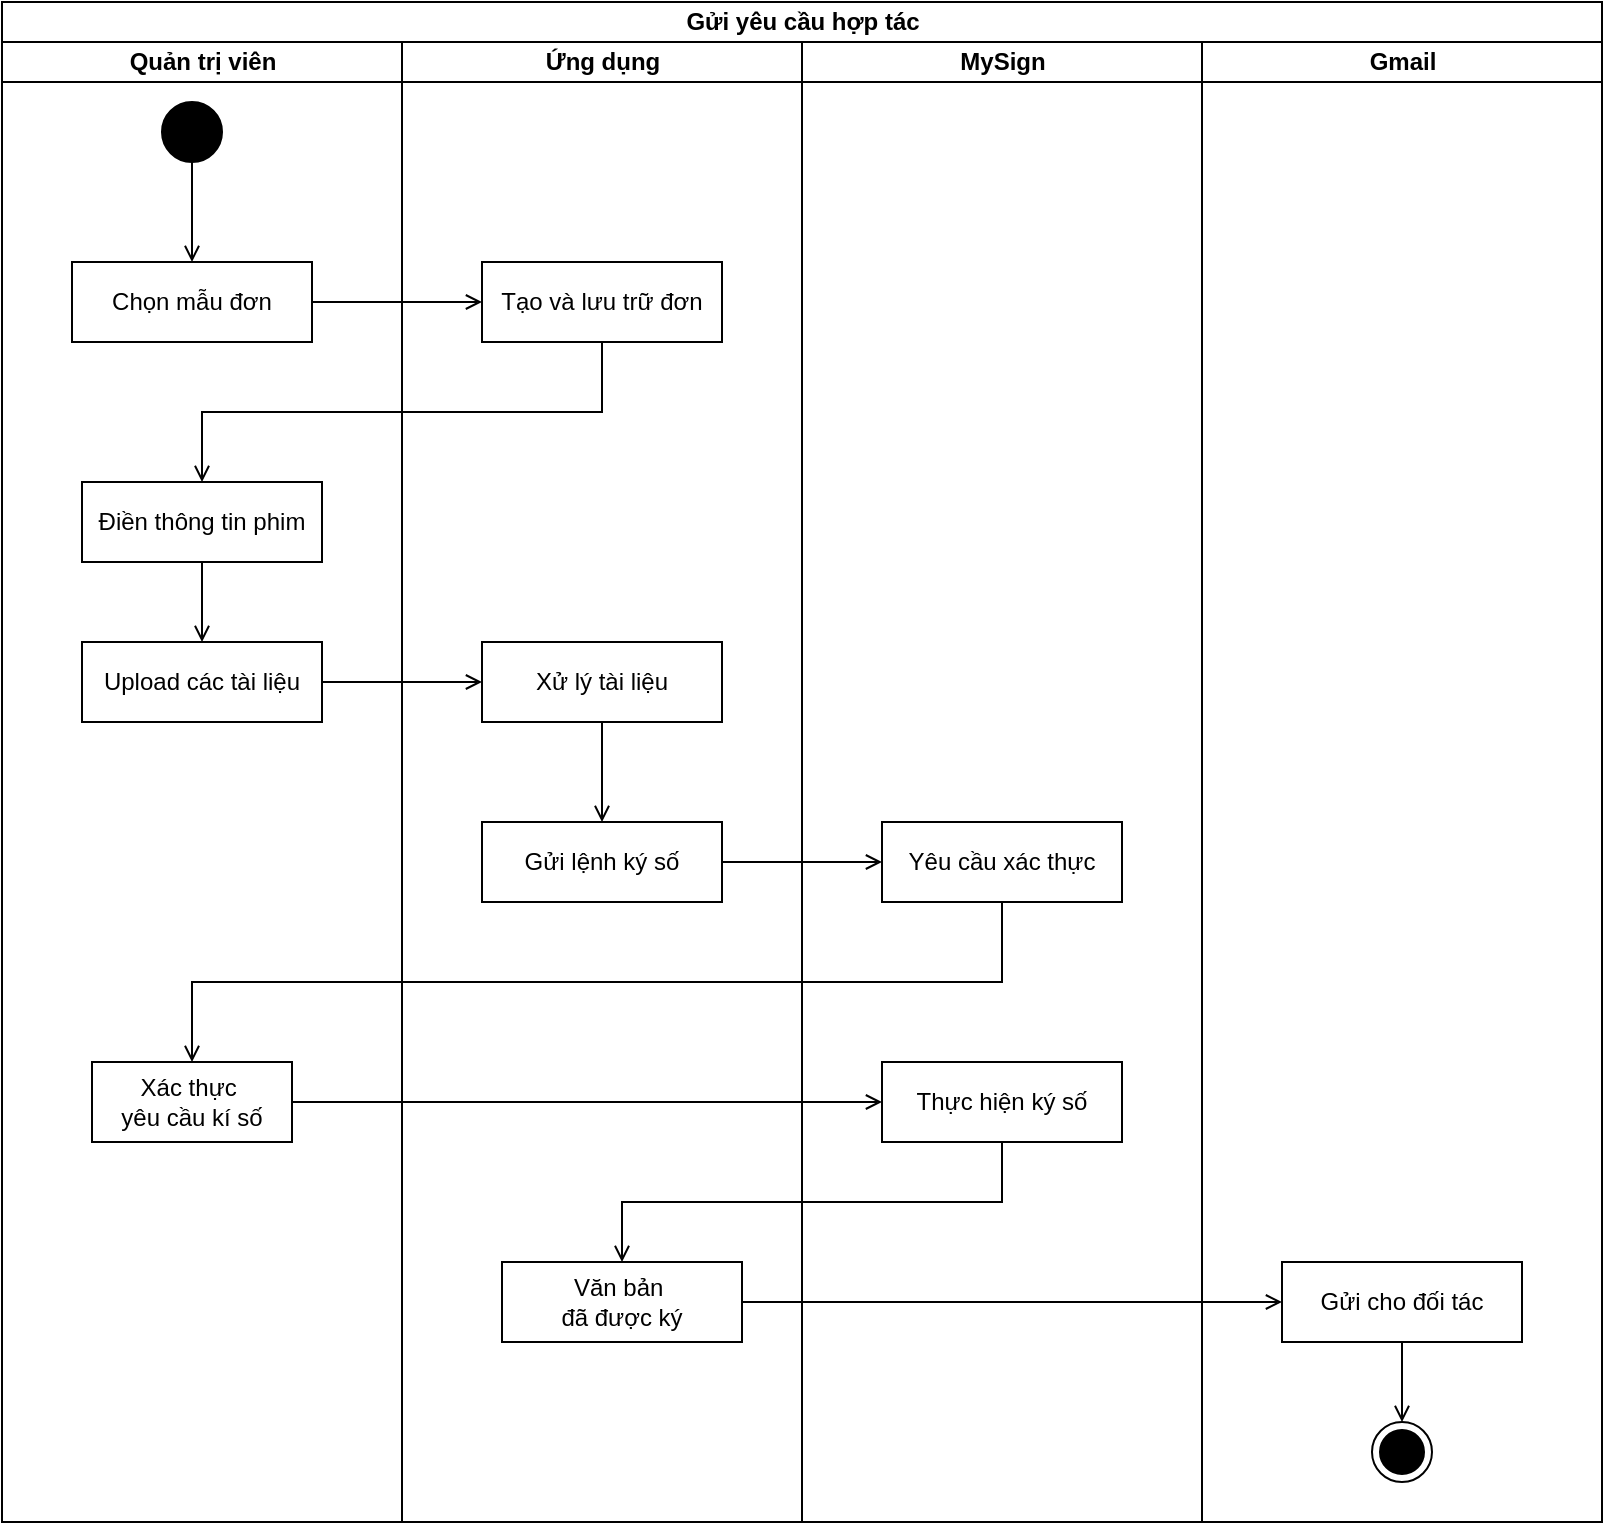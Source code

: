 <mxfile version="26.0.16">
  <diagram name="Page-1" id="GJb0spnDgNswbIDNGJ5n">
    <mxGraphModel dx="1050" dy="621" grid="0" gridSize="10" guides="1" tooltips="1" connect="1" arrows="1" fold="1" page="1" pageScale="1" pageWidth="1700" pageHeight="1100" math="0" shadow="0">
      <root>
        <mxCell id="0" />
        <mxCell id="1" parent="0" />
        <mxCell id="b80rltlL04g0BEXGtGiZ-1" value="Gửi yêu cầu hợp tác" style="swimlane;childLayout=stackLayout;resizeParent=1;resizeParentMax=0;startSize=20;html=1;" parent="1" vertex="1">
          <mxGeometry x="150" y="220" width="800" height="760" as="geometry" />
        </mxCell>
        <mxCell id="b80rltlL04g0BEXGtGiZ-2" value="Quản trị viên" style="swimlane;startSize=20;html=1;" parent="b80rltlL04g0BEXGtGiZ-1" vertex="1">
          <mxGeometry y="20" width="200" height="740" as="geometry" />
        </mxCell>
        <mxCell id="b80rltlL04g0BEXGtGiZ-7" value="Chọn mẫu đơn" style="whiteSpace=wrap;html=1;" parent="b80rltlL04g0BEXGtGiZ-2" vertex="1">
          <mxGeometry x="35" y="110" width="120" height="40" as="geometry" />
        </mxCell>
        <mxCell id="b80rltlL04g0BEXGtGiZ-25" style="edgeStyle=orthogonalEdgeStyle;rounded=0;orthogonalLoop=1;jettySize=auto;html=1;exitX=0.5;exitY=1;exitDx=0;exitDy=0;entryX=0.5;entryY=0;entryDx=0;entryDy=0;endArrow=open;endFill=0;" parent="b80rltlL04g0BEXGtGiZ-2" source="b80rltlL04g0BEXGtGiZ-11" target="b80rltlL04g0BEXGtGiZ-12" edge="1">
          <mxGeometry relative="1" as="geometry" />
        </mxCell>
        <mxCell id="b80rltlL04g0BEXGtGiZ-11" value="Điền thông tin phim" style="whiteSpace=wrap;html=1;" parent="b80rltlL04g0BEXGtGiZ-2" vertex="1">
          <mxGeometry x="40" y="220" width="120" height="40" as="geometry" />
        </mxCell>
        <mxCell id="b80rltlL04g0BEXGtGiZ-12" value="Upload các tài liệu" style="whiteSpace=wrap;html=1;" parent="b80rltlL04g0BEXGtGiZ-2" vertex="1">
          <mxGeometry x="40" y="300" width="120" height="40" as="geometry" />
        </mxCell>
        <mxCell id="b80rltlL04g0BEXGtGiZ-16" value="Xác thực&amp;nbsp;&lt;div&gt;yêu cầu kí số&lt;/div&gt;" style="whiteSpace=wrap;html=1;" parent="b80rltlL04g0BEXGtGiZ-2" vertex="1">
          <mxGeometry x="45" y="510" width="100" height="40" as="geometry" />
        </mxCell>
        <mxCell id="b80rltlL04g0BEXGtGiZ-22" style="edgeStyle=orthogonalEdgeStyle;rounded=0;orthogonalLoop=1;jettySize=auto;html=1;exitX=0.5;exitY=1;exitDx=0;exitDy=0;entryX=0.5;entryY=0;entryDx=0;entryDy=0;endArrow=open;endFill=0;" parent="b80rltlL04g0BEXGtGiZ-2" source="b80rltlL04g0BEXGtGiZ-20" target="b80rltlL04g0BEXGtGiZ-7" edge="1">
          <mxGeometry relative="1" as="geometry" />
        </mxCell>
        <mxCell id="b80rltlL04g0BEXGtGiZ-20" value="" style="ellipse;fillColor=strokeColor;html=1;" parent="b80rltlL04g0BEXGtGiZ-2" vertex="1">
          <mxGeometry x="80" y="30" width="30" height="30" as="geometry" />
        </mxCell>
        <mxCell id="b80rltlL04g0BEXGtGiZ-3" value="Ứng dụng" style="swimlane;startSize=20;html=1;" parent="b80rltlL04g0BEXGtGiZ-1" vertex="1">
          <mxGeometry x="200" y="20" width="200" height="740" as="geometry" />
        </mxCell>
        <mxCell id="b80rltlL04g0BEXGtGiZ-8" value="Tạo và lưu trữ đơn" style="whiteSpace=wrap;html=1;" parent="b80rltlL04g0BEXGtGiZ-3" vertex="1">
          <mxGeometry x="40" y="110" width="120" height="40" as="geometry" />
        </mxCell>
        <mxCell id="b80rltlL04g0BEXGtGiZ-27" style="edgeStyle=orthogonalEdgeStyle;rounded=0;orthogonalLoop=1;jettySize=auto;html=1;exitX=0.5;exitY=1;exitDx=0;exitDy=0;endArrow=open;endFill=0;" parent="b80rltlL04g0BEXGtGiZ-3" source="b80rltlL04g0BEXGtGiZ-13" target="b80rltlL04g0BEXGtGiZ-14" edge="1">
          <mxGeometry relative="1" as="geometry" />
        </mxCell>
        <mxCell id="b80rltlL04g0BEXGtGiZ-13" value="Xử lý tài liệu" style="whiteSpace=wrap;html=1;" parent="b80rltlL04g0BEXGtGiZ-3" vertex="1">
          <mxGeometry x="40" y="300" width="120" height="40" as="geometry" />
        </mxCell>
        <mxCell id="b80rltlL04g0BEXGtGiZ-14" value="Gửi lệnh ký số" style="whiteSpace=wrap;html=1;" parent="b80rltlL04g0BEXGtGiZ-3" vertex="1">
          <mxGeometry x="40" y="390" width="120" height="40" as="geometry" />
        </mxCell>
        <mxCell id="b80rltlL04g0BEXGtGiZ-18" value="Văn bản&amp;nbsp;&lt;div&gt;đã được ký&lt;/div&gt;" style="whiteSpace=wrap;html=1;" parent="b80rltlL04g0BEXGtGiZ-3" vertex="1">
          <mxGeometry x="50" y="610" width="120" height="40" as="geometry" />
        </mxCell>
        <mxCell id="b80rltlL04g0BEXGtGiZ-4" value="MySign" style="swimlane;startSize=20;html=1;" parent="b80rltlL04g0BEXGtGiZ-1" vertex="1">
          <mxGeometry x="400" y="20" width="200" height="740" as="geometry" />
        </mxCell>
        <mxCell id="b80rltlL04g0BEXGtGiZ-15" value="Yêu cầu xác thực" style="whiteSpace=wrap;html=1;" parent="b80rltlL04g0BEXGtGiZ-4" vertex="1">
          <mxGeometry x="40" y="390" width="120" height="40" as="geometry" />
        </mxCell>
        <mxCell id="b80rltlL04g0BEXGtGiZ-17" value="Thực hiện ký số" style="whiteSpace=wrap;html=1;" parent="b80rltlL04g0BEXGtGiZ-4" vertex="1">
          <mxGeometry x="40" y="510" width="120" height="40" as="geometry" />
        </mxCell>
        <mxCell id="b80rltlL04g0BEXGtGiZ-5" value="Gmail" style="swimlane;startSize=20;html=1;" parent="b80rltlL04g0BEXGtGiZ-1" vertex="1">
          <mxGeometry x="600" y="20" width="200" height="740" as="geometry" />
        </mxCell>
        <mxCell id="b80rltlL04g0BEXGtGiZ-33" style="edgeStyle=orthogonalEdgeStyle;rounded=0;orthogonalLoop=1;jettySize=auto;html=1;exitX=0.5;exitY=1;exitDx=0;exitDy=0;endArrow=open;endFill=0;" parent="b80rltlL04g0BEXGtGiZ-5" source="b80rltlL04g0BEXGtGiZ-19" target="b80rltlL04g0BEXGtGiZ-21" edge="1">
          <mxGeometry relative="1" as="geometry" />
        </mxCell>
        <mxCell id="b80rltlL04g0BEXGtGiZ-19" value="Gửi cho đối tác" style="whiteSpace=wrap;html=1;" parent="b80rltlL04g0BEXGtGiZ-5" vertex="1">
          <mxGeometry x="40" y="610" width="120" height="40" as="geometry" />
        </mxCell>
        <mxCell id="b80rltlL04g0BEXGtGiZ-21" value="" style="ellipse;html=1;shape=endState;fillColor=strokeColor;" parent="b80rltlL04g0BEXGtGiZ-5" vertex="1">
          <mxGeometry x="85" y="690" width="30" height="30" as="geometry" />
        </mxCell>
        <mxCell id="b80rltlL04g0BEXGtGiZ-23" style="edgeStyle=orthogonalEdgeStyle;rounded=0;orthogonalLoop=1;jettySize=auto;html=1;exitX=1;exitY=0.5;exitDx=0;exitDy=0;endArrow=open;endFill=0;" parent="b80rltlL04g0BEXGtGiZ-1" source="b80rltlL04g0BEXGtGiZ-7" target="b80rltlL04g0BEXGtGiZ-8" edge="1">
          <mxGeometry relative="1" as="geometry" />
        </mxCell>
        <mxCell id="b80rltlL04g0BEXGtGiZ-24" style="edgeStyle=orthogonalEdgeStyle;rounded=0;orthogonalLoop=1;jettySize=auto;html=1;exitX=0;exitY=1;exitDx=0;exitDy=0;entryX=0.5;entryY=0;entryDx=0;entryDy=0;endArrow=open;endFill=0;" parent="b80rltlL04g0BEXGtGiZ-1" source="b80rltlL04g0BEXGtGiZ-8" target="b80rltlL04g0BEXGtGiZ-11" edge="1">
          <mxGeometry relative="1" as="geometry">
            <Array as="points">
              <mxPoint x="300" y="170" />
              <mxPoint x="300" y="205" />
              <mxPoint x="100" y="205" />
            </Array>
          </mxGeometry>
        </mxCell>
        <mxCell id="b80rltlL04g0BEXGtGiZ-26" style="edgeStyle=orthogonalEdgeStyle;rounded=0;orthogonalLoop=1;jettySize=auto;html=1;exitX=1;exitY=0.5;exitDx=0;exitDy=0;entryX=0;entryY=0.5;entryDx=0;entryDy=0;endArrow=open;endFill=0;" parent="b80rltlL04g0BEXGtGiZ-1" source="b80rltlL04g0BEXGtGiZ-12" target="b80rltlL04g0BEXGtGiZ-13" edge="1">
          <mxGeometry relative="1" as="geometry" />
        </mxCell>
        <mxCell id="b80rltlL04g0BEXGtGiZ-28" style="edgeStyle=orthogonalEdgeStyle;rounded=0;orthogonalLoop=1;jettySize=auto;html=1;exitX=1;exitY=0.5;exitDx=0;exitDy=0;entryX=0;entryY=0.5;entryDx=0;entryDy=0;endArrow=open;endFill=0;" parent="b80rltlL04g0BEXGtGiZ-1" source="b80rltlL04g0BEXGtGiZ-14" target="b80rltlL04g0BEXGtGiZ-15" edge="1">
          <mxGeometry relative="1" as="geometry" />
        </mxCell>
        <mxCell id="b80rltlL04g0BEXGtGiZ-29" style="edgeStyle=orthogonalEdgeStyle;rounded=0;orthogonalLoop=1;jettySize=auto;html=1;exitX=0.5;exitY=1;exitDx=0;exitDy=0;entryX=0.5;entryY=0;entryDx=0;entryDy=0;endArrow=open;endFill=0;" parent="b80rltlL04g0BEXGtGiZ-1" source="b80rltlL04g0BEXGtGiZ-15" target="b80rltlL04g0BEXGtGiZ-16" edge="1">
          <mxGeometry relative="1" as="geometry" />
        </mxCell>
        <mxCell id="b80rltlL04g0BEXGtGiZ-30" style="edgeStyle=orthogonalEdgeStyle;rounded=0;orthogonalLoop=1;jettySize=auto;html=1;exitX=1;exitY=0.5;exitDx=0;exitDy=0;endArrow=open;endFill=0;" parent="b80rltlL04g0BEXGtGiZ-1" source="b80rltlL04g0BEXGtGiZ-16" target="b80rltlL04g0BEXGtGiZ-17" edge="1">
          <mxGeometry relative="1" as="geometry" />
        </mxCell>
        <mxCell id="b80rltlL04g0BEXGtGiZ-31" style="edgeStyle=orthogonalEdgeStyle;rounded=0;orthogonalLoop=1;jettySize=auto;html=1;exitX=0.5;exitY=1;exitDx=0;exitDy=0;entryX=0.5;entryY=0;entryDx=0;entryDy=0;endArrow=open;endFill=0;" parent="b80rltlL04g0BEXGtGiZ-1" source="b80rltlL04g0BEXGtGiZ-17" target="b80rltlL04g0BEXGtGiZ-18" edge="1">
          <mxGeometry relative="1" as="geometry" />
        </mxCell>
        <mxCell id="b80rltlL04g0BEXGtGiZ-32" style="edgeStyle=orthogonalEdgeStyle;rounded=0;orthogonalLoop=1;jettySize=auto;html=1;exitX=1;exitY=0.5;exitDx=0;exitDy=0;entryX=0;entryY=0.5;entryDx=0;entryDy=0;endArrow=open;endFill=0;" parent="b80rltlL04g0BEXGtGiZ-1" source="b80rltlL04g0BEXGtGiZ-18" target="b80rltlL04g0BEXGtGiZ-19" edge="1">
          <mxGeometry relative="1" as="geometry" />
        </mxCell>
      </root>
    </mxGraphModel>
  </diagram>
</mxfile>

